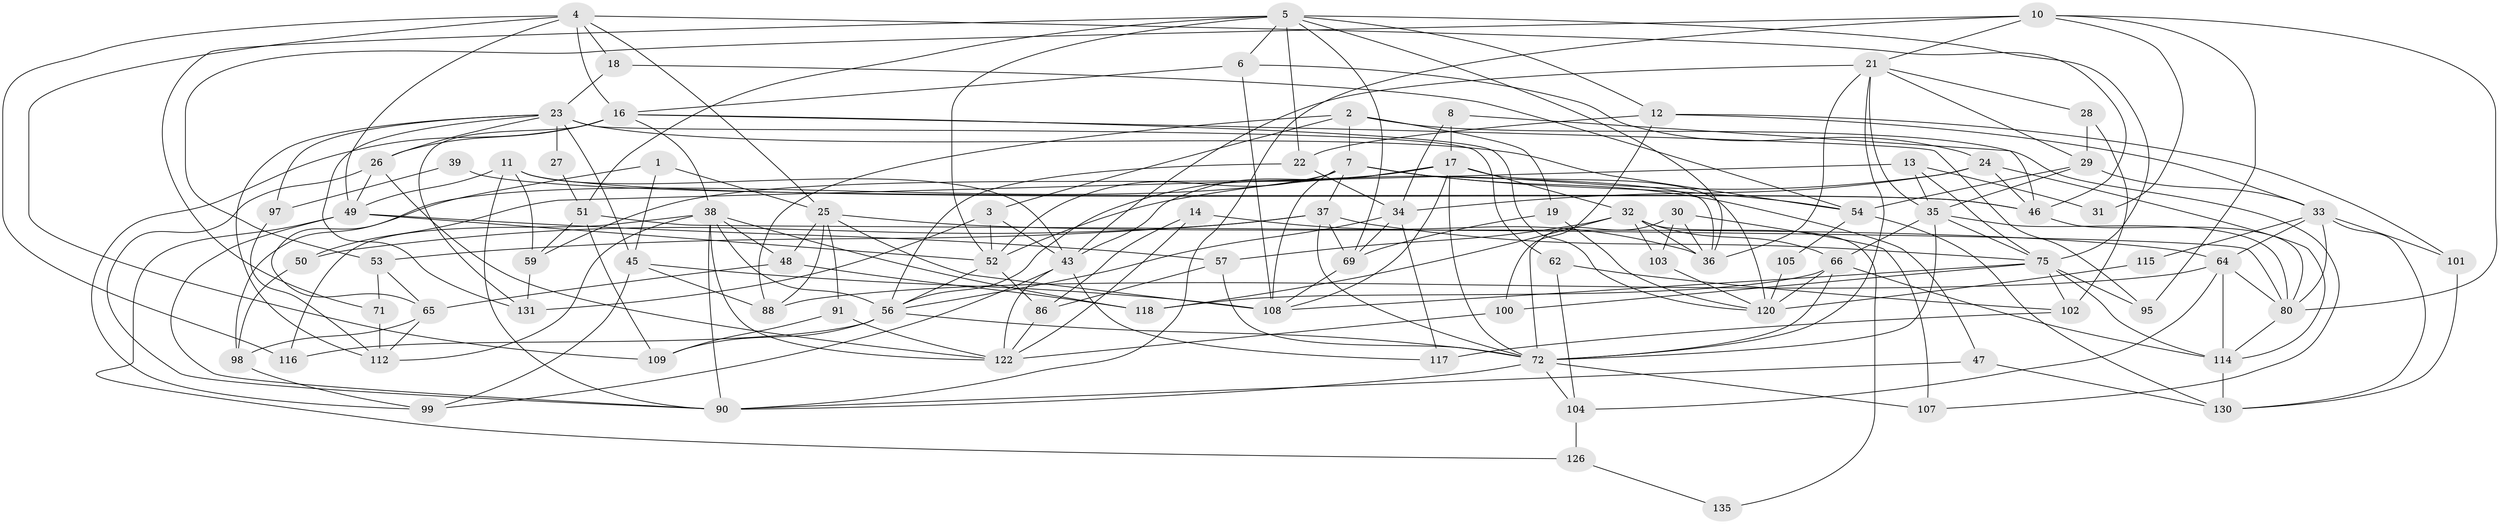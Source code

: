 // Generated by graph-tools (version 1.1) at 2025/23/03/03/25 07:23:59]
// undirected, 88 vertices, 217 edges
graph export_dot {
graph [start="1"]
  node [color=gray90,style=filled];
  1;
  2 [super="+70"];
  3 [super="+119"];
  4 [super="+55"];
  5 [super="+9"];
  6;
  7 [super="+42"];
  8;
  10 [super="+73"];
  11 [super="+15"];
  12 [super="+41"];
  13;
  14;
  16 [super="+61"];
  17 [super="+20"];
  18;
  19;
  21 [super="+87"];
  22;
  23 [super="+81"];
  24 [super="+110"];
  25;
  26 [super="+85"];
  27;
  28;
  29 [super="+79"];
  30 [super="+106"];
  31;
  32 [super="+67"];
  33 [super="+77"];
  34 [super="+124"];
  35 [super="+93"];
  36 [super="+84"];
  37 [super="+40"];
  38 [super="+133"];
  39;
  43 [super="+44"];
  45 [super="+76"];
  46 [super="+60"];
  47;
  48;
  49 [super="+63"];
  50;
  51 [super="+96"];
  52 [super="+125"];
  53;
  54 [super="+58"];
  56 [super="+68"];
  57;
  59 [super="+83"];
  62;
  64 [super="+82"];
  65;
  66 [super="+94"];
  69 [super="+74"];
  71;
  72 [super="+78"];
  75 [super="+89"];
  80 [super="+92"];
  86 [super="+121"];
  88 [super="+111"];
  90 [super="+134"];
  91;
  95;
  97;
  98;
  99;
  100;
  101;
  102;
  103;
  104;
  105 [super="+129"];
  107;
  108 [super="+113"];
  109;
  112 [super="+132"];
  114;
  115;
  116;
  117;
  118 [super="+128"];
  120 [super="+123"];
  122 [super="+127"];
  126;
  130;
  131;
  135;
  1 -- 25;
  1 -- 65;
  1 -- 45;
  2 -- 107;
  2 -- 3;
  2 -- 19;
  2 -- 7;
  2 -- 88;
  3 -- 52 [weight=2];
  3 -- 131;
  3 -- 43;
  4 -- 116;
  4 -- 25;
  4 -- 18;
  4 -- 109;
  4 -- 16;
  4 -- 49;
  4 -- 46;
  5 -- 6;
  5 -- 51;
  5 -- 69;
  5 -- 22;
  5 -- 71;
  5 -- 75;
  5 -- 52;
  5 -- 12;
  5 -- 36;
  6 -- 16;
  6 -- 24;
  6 -- 108;
  7 -- 37;
  7 -- 47;
  7 -- 98;
  7 -- 54;
  7 -- 52;
  7 -- 108;
  7 -- 36;
  8 -- 46;
  8 -- 17;
  8 -- 34;
  10 -- 95;
  10 -- 21;
  10 -- 31;
  10 -- 53;
  10 -- 90;
  10 -- 80;
  11 -- 49 [weight=2];
  11 -- 43;
  11 -- 59;
  11 -- 90;
  11 -- 46;
  12 -- 101;
  12 -- 22;
  12 -- 100;
  12 -- 33;
  13 -- 75;
  13 -- 31;
  13 -- 50;
  13 -- 35;
  14 -- 86;
  14 -- 36 [weight=2];
  14 -- 122;
  16 -- 99;
  16 -- 38;
  16 -- 95;
  16 -- 131;
  16 -- 120;
  16 -- 26;
  17 -- 43;
  17 -- 56;
  17 -- 32;
  17 -- 72;
  17 -- 120;
  17 -- 59;
  17 -- 108;
  18 -- 54;
  18 -- 23;
  19 -- 120;
  19 -- 69;
  21 -- 28;
  21 -- 72;
  21 -- 43;
  21 -- 29;
  21 -- 35;
  21 -- 36;
  22 -- 56;
  22 -- 34;
  23 -- 27;
  23 -- 97;
  23 -- 112;
  23 -- 54;
  23 -- 131;
  23 -- 45;
  23 -- 62;
  23 -- 26;
  24 -- 46;
  24 -- 114;
  24 -- 34;
  24 -- 52;
  25 -- 48;
  25 -- 91;
  25 -- 108;
  25 -- 64;
  25 -- 88;
  26 -- 49;
  26 -- 122;
  26 -- 90;
  27 -- 51;
  28 -- 29;
  28 -- 102;
  29 -- 35;
  29 -- 54 [weight=2];
  29 -- 33;
  30 -- 107;
  30 -- 103;
  30 -- 72;
  30 -- 36;
  32 -- 103;
  32 -- 118;
  32 -- 135;
  32 -- 57;
  32 -- 66;
  32 -- 36;
  33 -- 80;
  33 -- 64;
  33 -- 115;
  33 -- 130;
  33 -- 101;
  34 -- 117;
  34 -- 56;
  34 -- 69;
  35 -- 75;
  35 -- 66;
  35 -- 80;
  35 -- 72;
  37 -- 53;
  37 -- 50;
  37 -- 72;
  37 -- 75;
  37 -- 69;
  38 -- 48;
  38 -- 118;
  38 -- 122;
  38 -- 116;
  38 -- 56;
  38 -- 112;
  38 -- 90;
  39 -- 46;
  39 -- 97;
  43 -- 117;
  43 -- 99;
  43 -- 122;
  45 -- 88;
  45 -- 99;
  45 -- 108;
  46 -- 80;
  47 -- 130;
  47 -- 90;
  48 -- 65;
  48 -- 118;
  49 -- 52;
  49 -- 57;
  49 -- 126;
  49 -- 90;
  50 -- 98;
  51 -- 80;
  51 -- 109;
  51 -- 59;
  52 -- 86;
  52 -- 56;
  53 -- 65;
  53 -- 71;
  54 -- 130;
  54 -- 105;
  56 -- 72;
  56 -- 116;
  56 -- 109;
  57 -- 86;
  57 -- 72;
  59 -- 131;
  62 -- 102;
  62 -- 104;
  64 -- 114;
  64 -- 104;
  64 -- 80;
  64 -- 88;
  65 -- 98;
  65 -- 112;
  66 -- 72;
  66 -- 120;
  66 -- 114;
  66 -- 118;
  69 -- 108;
  71 -- 112;
  72 -- 104;
  72 -- 90;
  72 -- 107;
  75 -- 108;
  75 -- 114;
  75 -- 100;
  75 -- 102;
  75 -- 95;
  80 -- 114;
  86 -- 122;
  91 -- 109;
  91 -- 122;
  97 -- 112;
  98 -- 99;
  100 -- 122;
  101 -- 130;
  102 -- 117;
  103 -- 120;
  104 -- 126;
  105 -- 120 [weight=2];
  114 -- 130;
  115 -- 120;
  126 -- 135;
}

